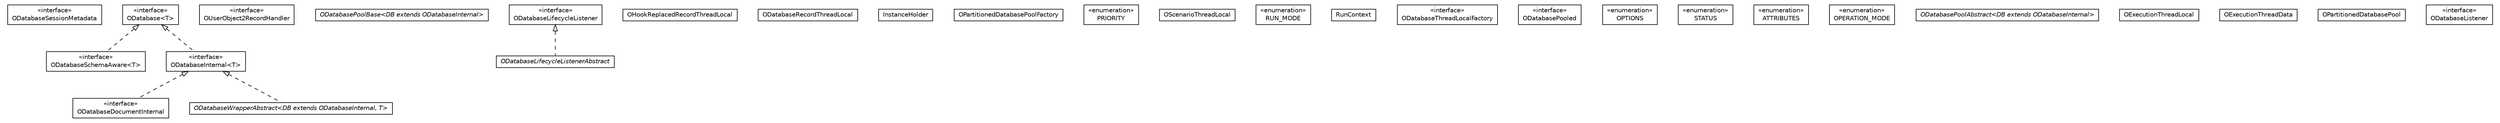 #!/usr/local/bin/dot
#
# Class diagram 
# Generated by UMLGraph version R5_6-24-gf6e263 (http://www.umlgraph.org/)
#

digraph G {
	edge [fontname="Helvetica",fontsize=10,labelfontname="Helvetica",labelfontsize=10];
	node [fontname="Helvetica",fontsize=10,shape=plaintext];
	nodesep=0.25;
	ranksep=0.5;
	// com.orientechnologies.orient.core.db.ODatabaseSessionMetadata
	c61154 [label=<<table title="com.orientechnologies.orient.core.db.ODatabaseSessionMetadata" border="0" cellborder="1" cellspacing="0" cellpadding="2" port="p" href="./ODatabaseSessionMetadata.html">
		<tr><td><table border="0" cellspacing="0" cellpadding="1">
<tr><td align="center" balign="center"> &#171;interface&#187; </td></tr>
<tr><td align="center" balign="center"> ODatabaseSessionMetadata </td></tr>
		</table></td></tr>
		</table>>, URL="./ODatabaseSessionMetadata.html", fontname="Helvetica", fontcolor="black", fontsize=10.0];
	// com.orientechnologies.orient.core.db.ODatabaseSchemaAware<T>
	c61155 [label=<<table title="com.orientechnologies.orient.core.db.ODatabaseSchemaAware" border="0" cellborder="1" cellspacing="0" cellpadding="2" port="p" href="./ODatabaseSchemaAware.html">
		<tr><td><table border="0" cellspacing="0" cellpadding="1">
<tr><td align="center" balign="center"> &#171;interface&#187; </td></tr>
<tr><td align="center" balign="center"> ODatabaseSchemaAware&lt;T&gt; </td></tr>
		</table></td></tr>
		</table>>, URL="./ODatabaseSchemaAware.html", fontname="Helvetica", fontcolor="black", fontsize=10.0];
	// com.orientechnologies.orient.core.db.OUserObject2RecordHandler
	c61156 [label=<<table title="com.orientechnologies.orient.core.db.OUserObject2RecordHandler" border="0" cellborder="1" cellspacing="0" cellpadding="2" port="p" href="./OUserObject2RecordHandler.html">
		<tr><td><table border="0" cellspacing="0" cellpadding="1">
<tr><td align="center" balign="center"> &#171;interface&#187; </td></tr>
<tr><td align="center" balign="center"> OUserObject2RecordHandler </td></tr>
		</table></td></tr>
		</table>>, URL="./OUserObject2RecordHandler.html", fontname="Helvetica", fontcolor="black", fontsize=10.0];
	// com.orientechnologies.orient.core.db.ODatabasePoolBase<DB extends com.orientechnologies.orient.core.db.ODatabaseInternal>
	c61157 [label=<<table title="com.orientechnologies.orient.core.db.ODatabasePoolBase" border="0" cellborder="1" cellspacing="0" cellpadding="2" port="p" href="./ODatabasePoolBase.html">
		<tr><td><table border="0" cellspacing="0" cellpadding="1">
<tr><td align="center" balign="center"><font face="Helvetica-Oblique"> ODatabasePoolBase&lt;DB extends ODatabaseInternal&gt; </font></td></tr>
		</table></td></tr>
		</table>>, URL="./ODatabasePoolBase.html", fontname="Helvetica", fontcolor="black", fontsize=10.0];
	// com.orientechnologies.orient.core.db.ODatabaseLifecycleListenerAbstract
	c61158 [label=<<table title="com.orientechnologies.orient.core.db.ODatabaseLifecycleListenerAbstract" border="0" cellborder="1" cellspacing="0" cellpadding="2" port="p" href="./ODatabaseLifecycleListenerAbstract.html">
		<tr><td><table border="0" cellspacing="0" cellpadding="1">
<tr><td align="center" balign="center"><font face="Helvetica-Oblique"> ODatabaseLifecycleListenerAbstract </font></td></tr>
		</table></td></tr>
		</table>>, URL="./ODatabaseLifecycleListenerAbstract.html", fontname="Helvetica", fontcolor="black", fontsize=10.0];
	// com.orientechnologies.orient.core.db.OHookReplacedRecordThreadLocal
	c61159 [label=<<table title="com.orientechnologies.orient.core.db.OHookReplacedRecordThreadLocal" border="0" cellborder="1" cellspacing="0" cellpadding="2" port="p" href="./OHookReplacedRecordThreadLocal.html">
		<tr><td><table border="0" cellspacing="0" cellpadding="1">
<tr><td align="center" balign="center"> OHookReplacedRecordThreadLocal </td></tr>
		</table></td></tr>
		</table>>, URL="./OHookReplacedRecordThreadLocal.html", fontname="Helvetica", fontcolor="black", fontsize=10.0];
	// com.orientechnologies.orient.core.db.ODatabaseDocumentInternal
	c61160 [label=<<table title="com.orientechnologies.orient.core.db.ODatabaseDocumentInternal" border="0" cellborder="1" cellspacing="0" cellpadding="2" port="p" href="./ODatabaseDocumentInternal.html">
		<tr><td><table border="0" cellspacing="0" cellpadding="1">
<tr><td align="center" balign="center"> &#171;interface&#187; </td></tr>
<tr><td align="center" balign="center"> ODatabaseDocumentInternal </td></tr>
		</table></td></tr>
		</table>>, URL="./ODatabaseDocumentInternal.html", fontname="Helvetica", fontcolor="black", fontsize=10.0];
	// com.orientechnologies.orient.core.db.ODatabaseRecordThreadLocal
	c61161 [label=<<table title="com.orientechnologies.orient.core.db.ODatabaseRecordThreadLocal" border="0" cellborder="1" cellspacing="0" cellpadding="2" port="p" href="./ODatabaseRecordThreadLocal.html">
		<tr><td><table border="0" cellspacing="0" cellpadding="1">
<tr><td align="center" balign="center"> ODatabaseRecordThreadLocal </td></tr>
		</table></td></tr>
		</table>>, URL="./ODatabaseRecordThreadLocal.html", fontname="Helvetica", fontcolor="black", fontsize=10.0];
	// com.orientechnologies.orient.core.db.ODatabaseRecordThreadLocal.InstanceHolder
	c61162 [label=<<table title="com.orientechnologies.orient.core.db.ODatabaseRecordThreadLocal.InstanceHolder" border="0" cellborder="1" cellspacing="0" cellpadding="2" port="p" href="./ODatabaseRecordThreadLocal.InstanceHolder.html">
		<tr><td><table border="0" cellspacing="0" cellpadding="1">
<tr><td align="center" balign="center"> InstanceHolder </td></tr>
		</table></td></tr>
		</table>>, URL="./ODatabaseRecordThreadLocal.InstanceHolder.html", fontname="Helvetica", fontcolor="black", fontsize=10.0];
	// com.orientechnologies.orient.core.db.OPartitionedDatabasePoolFactory
	c61163 [label=<<table title="com.orientechnologies.orient.core.db.OPartitionedDatabasePoolFactory" border="0" cellborder="1" cellspacing="0" cellpadding="2" port="p" href="./OPartitionedDatabasePoolFactory.html">
		<tr><td><table border="0" cellspacing="0" cellpadding="1">
<tr><td align="center" balign="center"> OPartitionedDatabasePoolFactory </td></tr>
		</table></td></tr>
		</table>>, URL="./OPartitionedDatabasePoolFactory.html", fontname="Helvetica", fontcolor="black", fontsize=10.0];
	// com.orientechnologies.orient.core.db.ODatabaseLifecycleListener
	c61164 [label=<<table title="com.orientechnologies.orient.core.db.ODatabaseLifecycleListener" border="0" cellborder="1" cellspacing="0" cellpadding="2" port="p" href="./ODatabaseLifecycleListener.html">
		<tr><td><table border="0" cellspacing="0" cellpadding="1">
<tr><td align="center" balign="center"> &#171;interface&#187; </td></tr>
<tr><td align="center" balign="center"> ODatabaseLifecycleListener </td></tr>
		</table></td></tr>
		</table>>, URL="./ODatabaseLifecycleListener.html", fontname="Helvetica", fontcolor="black", fontsize=10.0];
	// com.orientechnologies.orient.core.db.ODatabaseLifecycleListener.PRIORITY
	c61165 [label=<<table title="com.orientechnologies.orient.core.db.ODatabaseLifecycleListener.PRIORITY" border="0" cellborder="1" cellspacing="0" cellpadding="2" port="p" href="./ODatabaseLifecycleListener.PRIORITY.html">
		<tr><td><table border="0" cellspacing="0" cellpadding="1">
<tr><td align="center" balign="center"> &#171;enumeration&#187; </td></tr>
<tr><td align="center" balign="center"> PRIORITY </td></tr>
		</table></td></tr>
		</table>>, URL="./ODatabaseLifecycleListener.PRIORITY.html", fontname="Helvetica", fontcolor="black", fontsize=10.0];
	// com.orientechnologies.orient.core.db.OScenarioThreadLocal
	c61166 [label=<<table title="com.orientechnologies.orient.core.db.OScenarioThreadLocal" border="0" cellborder="1" cellspacing="0" cellpadding="2" port="p" href="./OScenarioThreadLocal.html">
		<tr><td><table border="0" cellspacing="0" cellpadding="1">
<tr><td align="center" balign="center"> OScenarioThreadLocal </td></tr>
		</table></td></tr>
		</table>>, URL="./OScenarioThreadLocal.html", fontname="Helvetica", fontcolor="black", fontsize=10.0];
	// com.orientechnologies.orient.core.db.OScenarioThreadLocal.RUN_MODE
	c61167 [label=<<table title="com.orientechnologies.orient.core.db.OScenarioThreadLocal.RUN_MODE" border="0" cellborder="1" cellspacing="0" cellpadding="2" port="p" href="./OScenarioThreadLocal.RUN_MODE.html">
		<tr><td><table border="0" cellspacing="0" cellpadding="1">
<tr><td align="center" balign="center"> &#171;enumeration&#187; </td></tr>
<tr><td align="center" balign="center"> RUN_MODE </td></tr>
		</table></td></tr>
		</table>>, URL="./OScenarioThreadLocal.RUN_MODE.html", fontname="Helvetica", fontcolor="black", fontsize=10.0];
	// com.orientechnologies.orient.core.db.OScenarioThreadLocal.RunContext
	c61168 [label=<<table title="com.orientechnologies.orient.core.db.OScenarioThreadLocal.RunContext" border="0" cellborder="1" cellspacing="0" cellpadding="2" port="p" href="./OScenarioThreadLocal.RunContext.html">
		<tr><td><table border="0" cellspacing="0" cellpadding="1">
<tr><td align="center" balign="center"> RunContext </td></tr>
		</table></td></tr>
		</table>>, URL="./OScenarioThreadLocal.RunContext.html", fontname="Helvetica", fontcolor="black", fontsize=10.0];
	// com.orientechnologies.orient.core.db.ODatabaseWrapperAbstract<DB extends com.orientechnologies.orient.core.db.ODatabaseInternal, T>
	c61169 [label=<<table title="com.orientechnologies.orient.core.db.ODatabaseWrapperAbstract" border="0" cellborder="1" cellspacing="0" cellpadding="2" port="p" href="./ODatabaseWrapperAbstract.html">
		<tr><td><table border="0" cellspacing="0" cellpadding="1">
<tr><td align="center" balign="center"><font face="Helvetica-Oblique"> ODatabaseWrapperAbstract&lt;DB extends ODatabaseInternal, T&gt; </font></td></tr>
		</table></td></tr>
		</table>>, URL="./ODatabaseWrapperAbstract.html", fontname="Helvetica", fontcolor="black", fontsize=10.0];
	// com.orientechnologies.orient.core.db.ODatabaseThreadLocalFactory
	c61170 [label=<<table title="com.orientechnologies.orient.core.db.ODatabaseThreadLocalFactory" border="0" cellborder="1" cellspacing="0" cellpadding="2" port="p" href="./ODatabaseThreadLocalFactory.html">
		<tr><td><table border="0" cellspacing="0" cellpadding="1">
<tr><td align="center" balign="center"> &#171;interface&#187; </td></tr>
<tr><td align="center" balign="center"> ODatabaseThreadLocalFactory </td></tr>
		</table></td></tr>
		</table>>, URL="./ODatabaseThreadLocalFactory.html", fontname="Helvetica", fontcolor="black", fontsize=10.0];
	// com.orientechnologies.orient.core.db.ODatabasePooled
	c61171 [label=<<table title="com.orientechnologies.orient.core.db.ODatabasePooled" border="0" cellborder="1" cellspacing="0" cellpadding="2" port="p" href="./ODatabasePooled.html">
		<tr><td><table border="0" cellspacing="0" cellpadding="1">
<tr><td align="center" balign="center"> &#171;interface&#187; </td></tr>
<tr><td align="center" balign="center"> ODatabasePooled </td></tr>
		</table></td></tr>
		</table>>, URL="./ODatabasePooled.html", fontname="Helvetica", fontcolor="black", fontsize=10.0];
	// com.orientechnologies.orient.core.db.ODatabaseInternal<T>
	c61172 [label=<<table title="com.orientechnologies.orient.core.db.ODatabaseInternal" border="0" cellborder="1" cellspacing="0" cellpadding="2" port="p" href="./ODatabaseInternal.html">
		<tr><td><table border="0" cellspacing="0" cellpadding="1">
<tr><td align="center" balign="center"> &#171;interface&#187; </td></tr>
<tr><td align="center" balign="center"> ODatabaseInternal&lt;T&gt; </td></tr>
		</table></td></tr>
		</table>>, URL="./ODatabaseInternal.html", fontname="Helvetica", fontcolor="black", fontsize=10.0];
	// com.orientechnologies.orient.core.db.ODatabase<T>
	c61173 [label=<<table title="com.orientechnologies.orient.core.db.ODatabase" border="0" cellborder="1" cellspacing="0" cellpadding="2" port="p" href="./ODatabase.html">
		<tr><td><table border="0" cellspacing="0" cellpadding="1">
<tr><td align="center" balign="center"> &#171;interface&#187; </td></tr>
<tr><td align="center" balign="center"> ODatabase&lt;T&gt; </td></tr>
		</table></td></tr>
		</table>>, URL="./ODatabase.html", fontname="Helvetica", fontcolor="black", fontsize=10.0];
	// com.orientechnologies.orient.core.db.ODatabase.OPTIONS
	c61174 [label=<<table title="com.orientechnologies.orient.core.db.ODatabase.OPTIONS" border="0" cellborder="1" cellspacing="0" cellpadding="2" port="p" href="./ODatabase.OPTIONS.html">
		<tr><td><table border="0" cellspacing="0" cellpadding="1">
<tr><td align="center" balign="center"> &#171;enumeration&#187; </td></tr>
<tr><td align="center" balign="center"> OPTIONS </td></tr>
		</table></td></tr>
		</table>>, URL="./ODatabase.OPTIONS.html", fontname="Helvetica", fontcolor="black", fontsize=10.0];
	// com.orientechnologies.orient.core.db.ODatabase.STATUS
	c61175 [label=<<table title="com.orientechnologies.orient.core.db.ODatabase.STATUS" border="0" cellborder="1" cellspacing="0" cellpadding="2" port="p" href="./ODatabase.STATUS.html">
		<tr><td><table border="0" cellspacing="0" cellpadding="1">
<tr><td align="center" balign="center"> &#171;enumeration&#187; </td></tr>
<tr><td align="center" balign="center"> STATUS </td></tr>
		</table></td></tr>
		</table>>, URL="./ODatabase.STATUS.html", fontname="Helvetica", fontcolor="black", fontsize=10.0];
	// com.orientechnologies.orient.core.db.ODatabase.ATTRIBUTES
	c61176 [label=<<table title="com.orientechnologies.orient.core.db.ODatabase.ATTRIBUTES" border="0" cellborder="1" cellspacing="0" cellpadding="2" port="p" href="./ODatabase.ATTRIBUTES.html">
		<tr><td><table border="0" cellspacing="0" cellpadding="1">
<tr><td align="center" balign="center"> &#171;enumeration&#187; </td></tr>
<tr><td align="center" balign="center"> ATTRIBUTES </td></tr>
		</table></td></tr>
		</table>>, URL="./ODatabase.ATTRIBUTES.html", fontname="Helvetica", fontcolor="black", fontsize=10.0];
	// com.orientechnologies.orient.core.db.ODatabase.OPERATION_MODE
	c61177 [label=<<table title="com.orientechnologies.orient.core.db.ODatabase.OPERATION_MODE" border="0" cellborder="1" cellspacing="0" cellpadding="2" port="p" href="./ODatabase.OPERATION_MODE.html">
		<tr><td><table border="0" cellspacing="0" cellpadding="1">
<tr><td align="center" balign="center"> &#171;enumeration&#187; </td></tr>
<tr><td align="center" balign="center"> OPERATION_MODE </td></tr>
		</table></td></tr>
		</table>>, URL="./ODatabase.OPERATION_MODE.html", fontname="Helvetica", fontcolor="black", fontsize=10.0];
	// com.orientechnologies.orient.core.db.ODatabasePoolAbstract<DB extends com.orientechnologies.orient.core.db.ODatabaseInternal>
	c61178 [label=<<table title="com.orientechnologies.orient.core.db.ODatabasePoolAbstract" border="0" cellborder="1" cellspacing="0" cellpadding="2" port="p" href="./ODatabasePoolAbstract.html">
		<tr><td><table border="0" cellspacing="0" cellpadding="1">
<tr><td align="center" balign="center"><font face="Helvetica-Oblique"> ODatabasePoolAbstract&lt;DB extends ODatabaseInternal&gt; </font></td></tr>
		</table></td></tr>
		</table>>, URL="./ODatabasePoolAbstract.html", fontname="Helvetica", fontcolor="black", fontsize=10.0];
	// com.orientechnologies.orient.core.db.OExecutionThreadLocal
	c61179 [label=<<table title="com.orientechnologies.orient.core.db.OExecutionThreadLocal" border="0" cellborder="1" cellspacing="0" cellpadding="2" port="p" href="./OExecutionThreadLocal.html">
		<tr><td><table border="0" cellspacing="0" cellpadding="1">
<tr><td align="center" balign="center"> OExecutionThreadLocal </td></tr>
		</table></td></tr>
		</table>>, URL="./OExecutionThreadLocal.html", fontname="Helvetica", fontcolor="black", fontsize=10.0];
	// com.orientechnologies.orient.core.db.OExecutionThreadLocal.OExecutionThreadData
	c61180 [label=<<table title="com.orientechnologies.orient.core.db.OExecutionThreadLocal.OExecutionThreadData" border="0" cellborder="1" cellspacing="0" cellpadding="2" port="p" href="./OExecutionThreadLocal.OExecutionThreadData.html">
		<tr><td><table border="0" cellspacing="0" cellpadding="1">
<tr><td align="center" balign="center"> OExecutionThreadData </td></tr>
		</table></td></tr>
		</table>>, URL="./OExecutionThreadLocal.OExecutionThreadData.html", fontname="Helvetica", fontcolor="black", fontsize=10.0];
	// com.orientechnologies.orient.core.db.OPartitionedDatabasePool
	c61181 [label=<<table title="com.orientechnologies.orient.core.db.OPartitionedDatabasePool" border="0" cellborder="1" cellspacing="0" cellpadding="2" port="p" href="./OPartitionedDatabasePool.html">
		<tr><td><table border="0" cellspacing="0" cellpadding="1">
<tr><td align="center" balign="center"> OPartitionedDatabasePool </td></tr>
		</table></td></tr>
		</table>>, URL="./OPartitionedDatabasePool.html", fontname="Helvetica", fontcolor="black", fontsize=10.0];
	// com.orientechnologies.orient.core.db.ODatabaseListener
	c61182 [label=<<table title="com.orientechnologies.orient.core.db.ODatabaseListener" border="0" cellborder="1" cellspacing="0" cellpadding="2" port="p" href="./ODatabaseListener.html">
		<tr><td><table border="0" cellspacing="0" cellpadding="1">
<tr><td align="center" balign="center"> &#171;interface&#187; </td></tr>
<tr><td align="center" balign="center"> ODatabaseListener </td></tr>
		</table></td></tr>
		</table>>, URL="./ODatabaseListener.html", fontname="Helvetica", fontcolor="black", fontsize=10.0];
	//com.orientechnologies.orient.core.db.ODatabaseSchemaAware<T> implements com.orientechnologies.orient.core.db.ODatabase<T>
	c61173:p -> c61155:p [dir=back,arrowtail=empty,style=dashed];
	//com.orientechnologies.orient.core.db.ODatabaseLifecycleListenerAbstract implements com.orientechnologies.orient.core.db.ODatabaseLifecycleListener
	c61164:p -> c61158:p [dir=back,arrowtail=empty,style=dashed];
	//com.orientechnologies.orient.core.db.ODatabaseDocumentInternal implements com.orientechnologies.orient.core.db.ODatabaseInternal<T>
	c61172:p -> c61160:p [dir=back,arrowtail=empty,style=dashed];
	//com.orientechnologies.orient.core.db.ODatabaseWrapperAbstract<DB extends com.orientechnologies.orient.core.db.ODatabaseInternal, T> implements com.orientechnologies.orient.core.db.ODatabaseInternal<T>
	c61172:p -> c61169:p [dir=back,arrowtail=empty,style=dashed];
	//com.orientechnologies.orient.core.db.ODatabaseInternal<T> implements com.orientechnologies.orient.core.db.ODatabase<T>
	c61173:p -> c61172:p [dir=back,arrowtail=empty,style=dashed];
}

